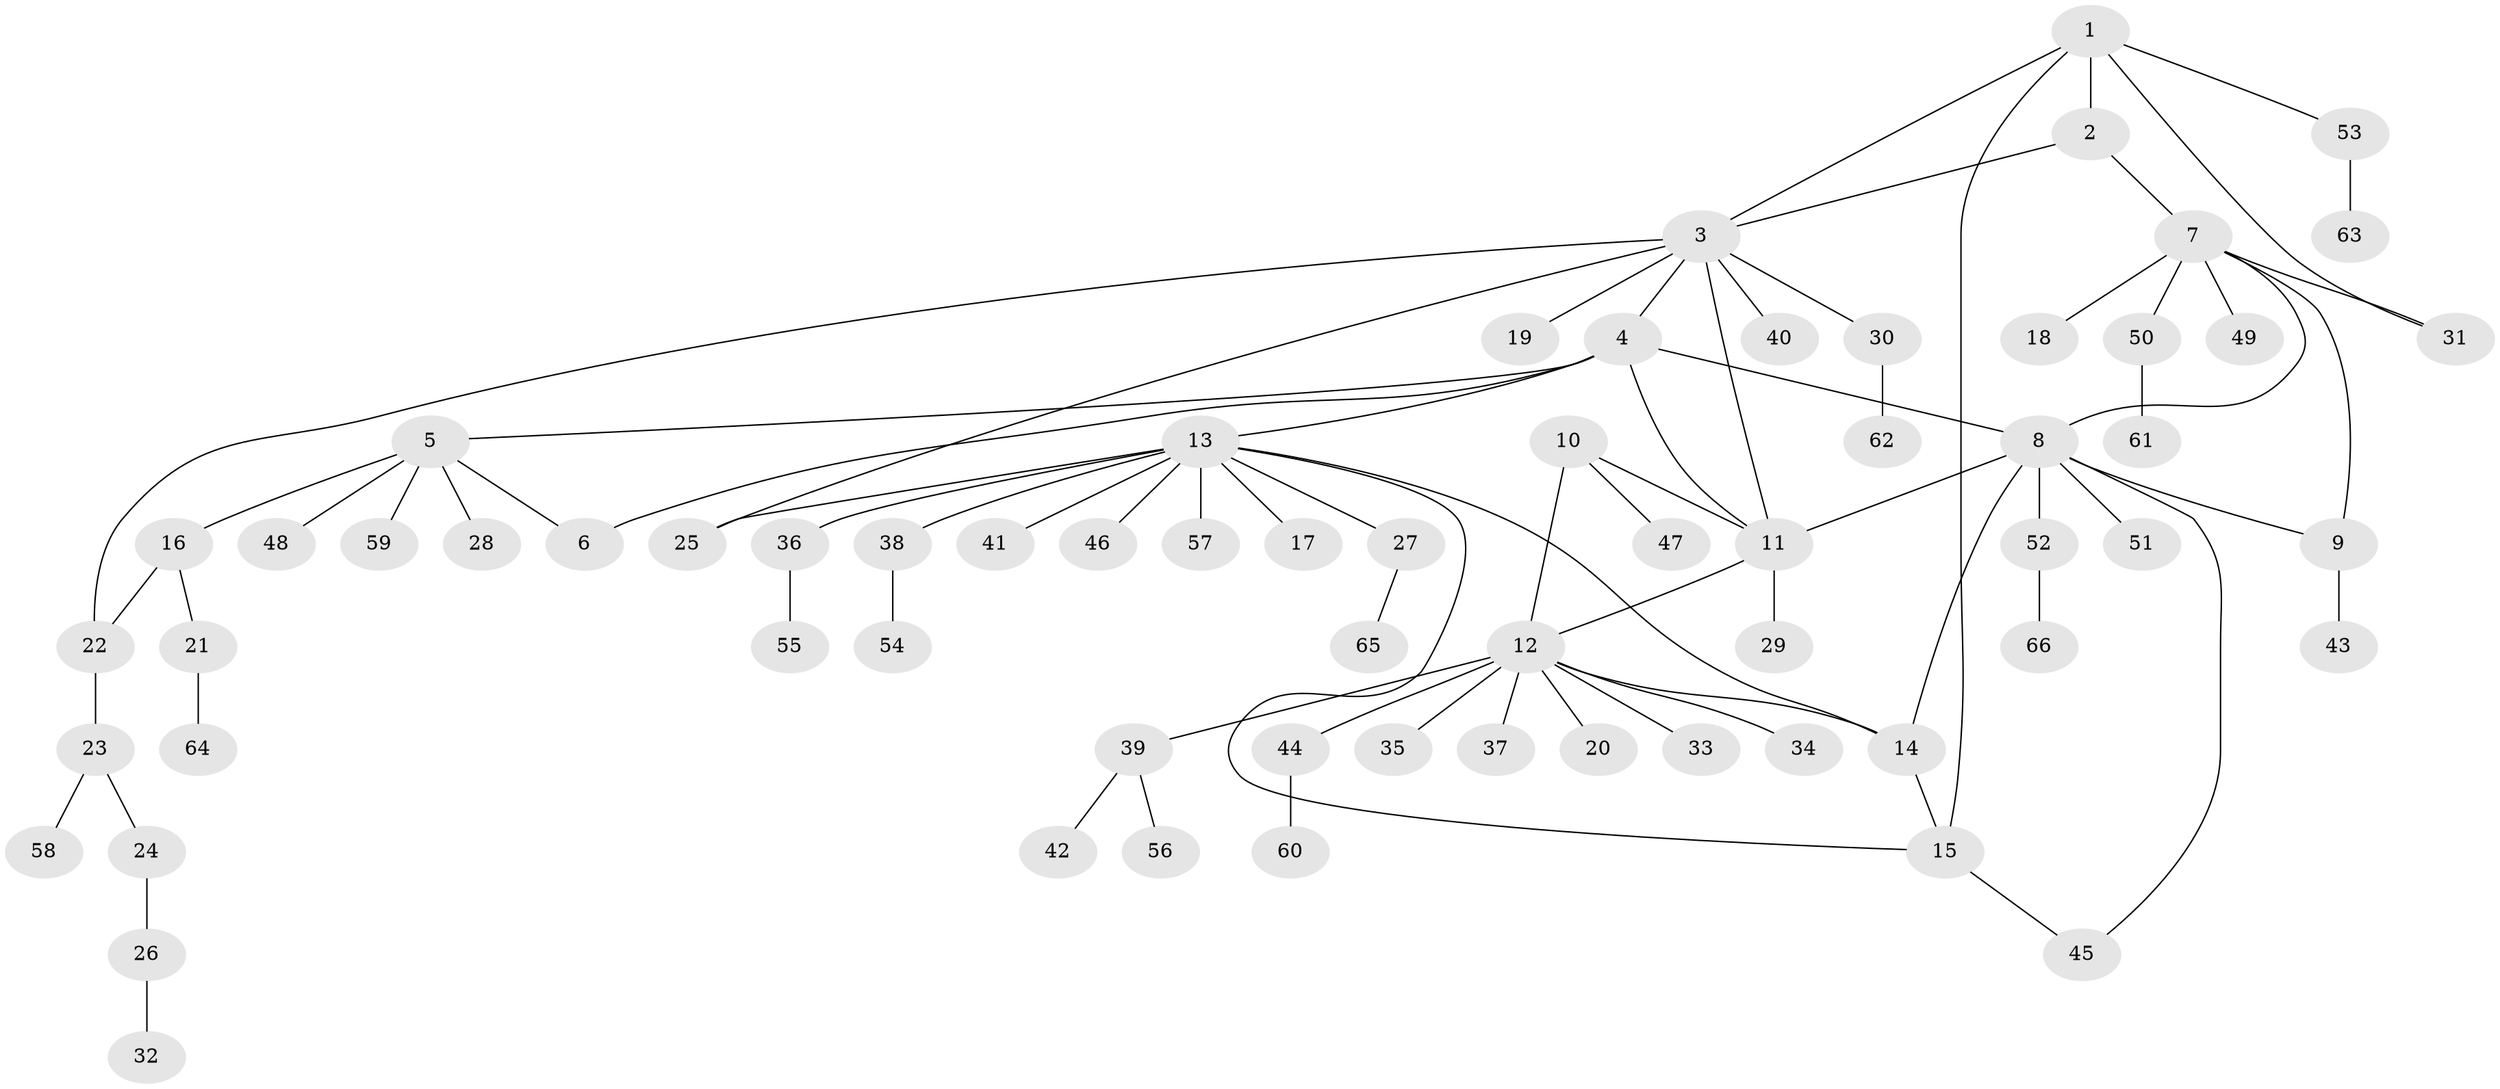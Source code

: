 // Generated by graph-tools (version 1.1) at 2025/50/03/09/25 03:50:43]
// undirected, 66 vertices, 80 edges
graph export_dot {
graph [start="1"]
  node [color=gray90,style=filled];
  1;
  2;
  3;
  4;
  5;
  6;
  7;
  8;
  9;
  10;
  11;
  12;
  13;
  14;
  15;
  16;
  17;
  18;
  19;
  20;
  21;
  22;
  23;
  24;
  25;
  26;
  27;
  28;
  29;
  30;
  31;
  32;
  33;
  34;
  35;
  36;
  37;
  38;
  39;
  40;
  41;
  42;
  43;
  44;
  45;
  46;
  47;
  48;
  49;
  50;
  51;
  52;
  53;
  54;
  55;
  56;
  57;
  58;
  59;
  60;
  61;
  62;
  63;
  64;
  65;
  66;
  1 -- 2;
  1 -- 3;
  1 -- 15;
  1 -- 31;
  1 -- 53;
  2 -- 3;
  2 -- 7;
  3 -- 4;
  3 -- 11;
  3 -- 19;
  3 -- 22;
  3 -- 25;
  3 -- 30;
  3 -- 40;
  4 -- 5;
  4 -- 6;
  4 -- 8;
  4 -- 11;
  4 -- 13;
  5 -- 6;
  5 -- 16;
  5 -- 28;
  5 -- 48;
  5 -- 59;
  7 -- 8;
  7 -- 9;
  7 -- 18;
  7 -- 31;
  7 -- 49;
  7 -- 50;
  8 -- 9;
  8 -- 11;
  8 -- 14;
  8 -- 45;
  8 -- 51;
  8 -- 52;
  9 -- 43;
  10 -- 11;
  10 -- 12;
  10 -- 47;
  11 -- 12;
  11 -- 29;
  12 -- 14;
  12 -- 20;
  12 -- 33;
  12 -- 34;
  12 -- 35;
  12 -- 37;
  12 -- 39;
  12 -- 44;
  13 -- 14;
  13 -- 15;
  13 -- 17;
  13 -- 25;
  13 -- 27;
  13 -- 36;
  13 -- 38;
  13 -- 41;
  13 -- 46;
  13 -- 57;
  14 -- 15;
  15 -- 45;
  16 -- 21;
  16 -- 22;
  21 -- 64;
  22 -- 23;
  23 -- 24;
  23 -- 58;
  24 -- 26;
  26 -- 32;
  27 -- 65;
  30 -- 62;
  36 -- 55;
  38 -- 54;
  39 -- 42;
  39 -- 56;
  44 -- 60;
  50 -- 61;
  52 -- 66;
  53 -- 63;
}
